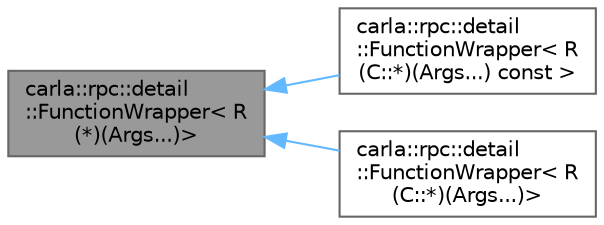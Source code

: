digraph "carla::rpc::detail::FunctionWrapper&lt; R(*)(Args...)&gt;"
{
 // INTERACTIVE_SVG=YES
 // LATEX_PDF_SIZE
  bgcolor="transparent";
  edge [fontname=Helvetica,fontsize=10,labelfontname=Helvetica,labelfontsize=10];
  node [fontname=Helvetica,fontsize=10,shape=box,height=0.2,width=0.4];
  rankdir="LR";
  Node1 [id="Node000001",label="carla::rpc::detail\l::FunctionWrapper\< R\l(*)(Args...)\>",height=0.2,width=0.4,color="gray40", fillcolor="grey60", style="filled", fontcolor="black",tooltip=" "];
  Node1 -> Node2 [id="edge1_Node000001_Node000002",dir="back",color="steelblue1",style="solid",tooltip=" "];
  Node2 [id="Node000002",label="carla::rpc::detail\l::FunctionWrapper\< R\l(C::*)(Args...) const \>",height=0.2,width=0.4,color="gray40", fillcolor="white", style="filled",URL="$d7/d73/structcarla_1_1rpc_1_1detail_1_1FunctionWrapper_3_01R_07C_1_1_5_08_07Args_8_8_8_08_01const_01_4.html",tooltip=" "];
  Node1 -> Node3 [id="edge2_Node000001_Node000003",dir="back",color="steelblue1",style="solid",tooltip=" "];
  Node3 [id="Node000003",label="carla::rpc::detail\l::FunctionWrapper\< R\l(C::*)(Args...)\>",height=0.2,width=0.4,color="gray40", fillcolor="white", style="filled",URL="$d3/d4d/structcarla_1_1rpc_1_1detail_1_1FunctionWrapper_3_01R_07C_1_1_5_08_07Args_8_8_8_08_4.html",tooltip=" "];
}
